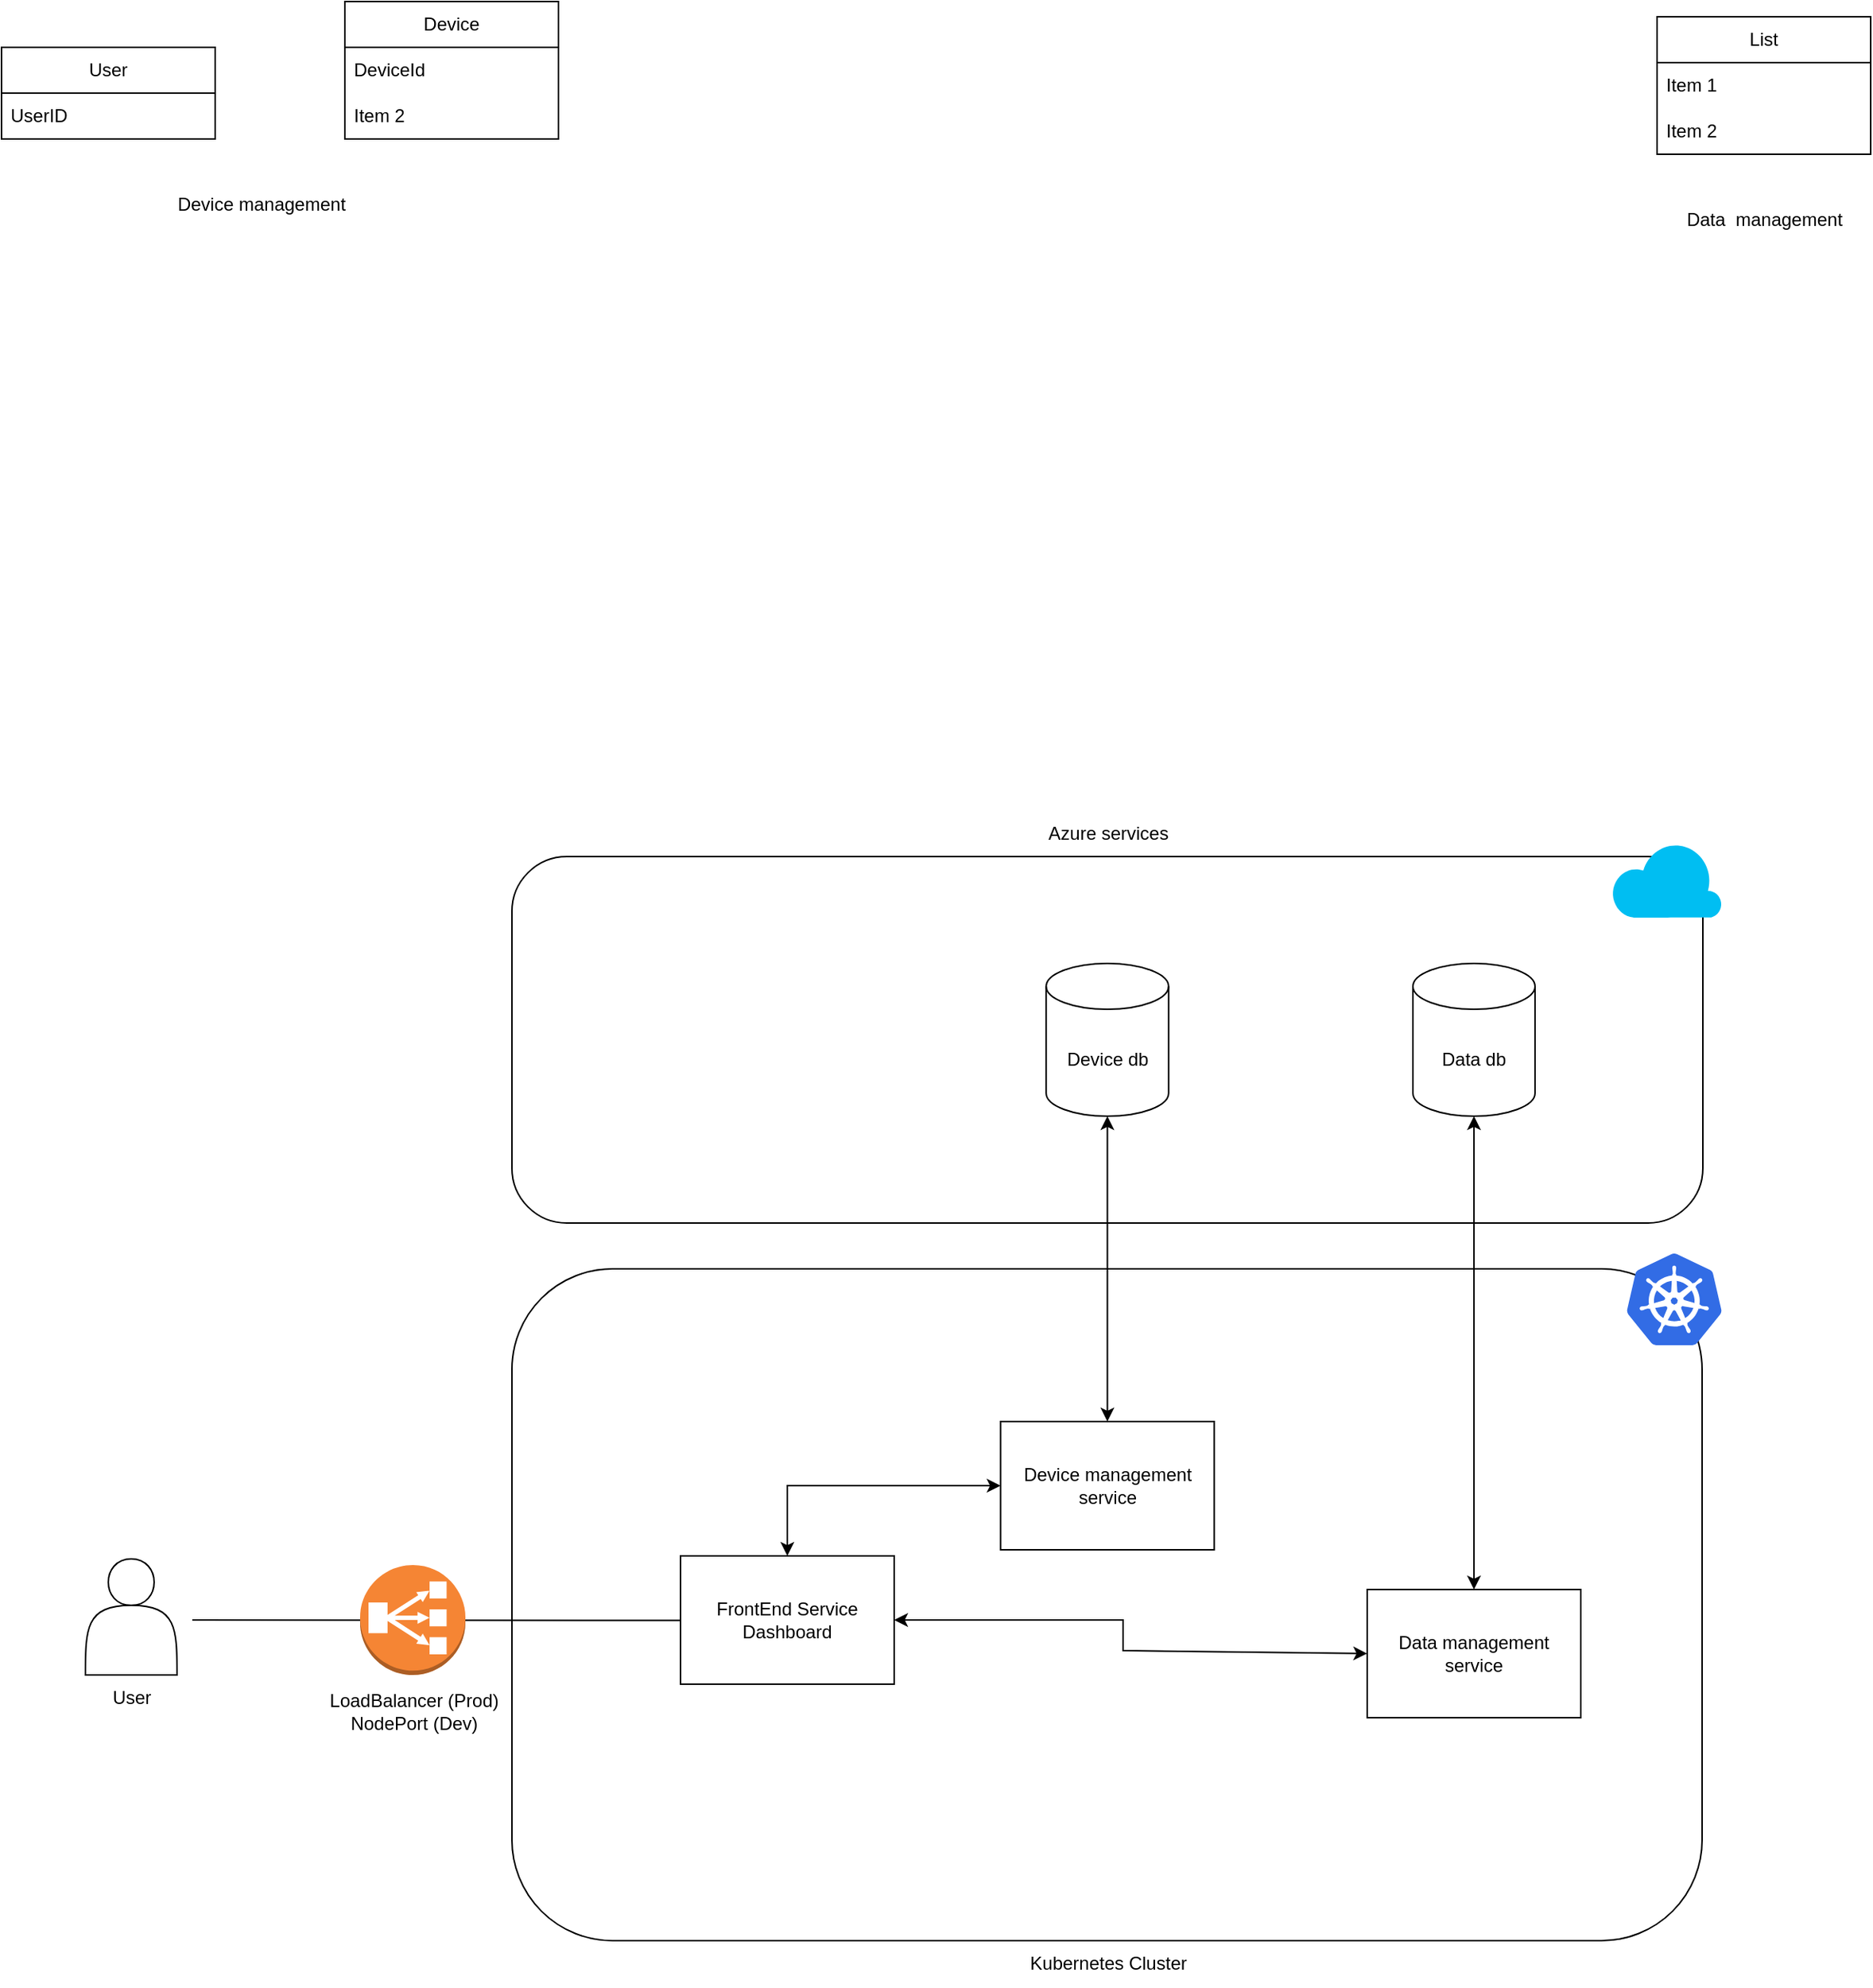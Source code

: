 <mxfile version="23.1.5" type="device">
  <diagram name="Page-1" id="cN2ZQ1pJpVs24Pwqs2Vj">
    <mxGraphModel dx="2764" dy="2118" grid="1" gridSize="10" guides="1" tooltips="1" connect="1" arrows="1" fold="1" page="1" pageScale="1" pageWidth="850" pageHeight="1100" math="0" shadow="0">
      <root>
        <mxCell id="0" />
        <mxCell id="1" parent="0" />
        <mxCell id="huWCSVCDS55-CS-_80Ni-5" value="" style="rounded=1;whiteSpace=wrap;html=1;" vertex="1" parent="1">
          <mxGeometry x="89.5" y="-130" width="780.5" height="240" as="geometry" />
        </mxCell>
        <mxCell id="p8LwrQr4XJFd5S_BHjw_-35" value="" style="rounded=1;whiteSpace=wrap;html=1;" parent="1" vertex="1">
          <mxGeometry x="89.5" y="140" width="780" height="440" as="geometry" />
        </mxCell>
        <mxCell id="p8LwrQr4XJFd5S_BHjw_-33" value="" style="image;sketch=0;aspect=fixed;html=1;points=[];align=center;fontSize=12;image=img/lib/mscae/Kubernetes.svg;" parent="1" vertex="1">
          <mxGeometry x="820" y="130" width="62.5" height="60" as="geometry" />
        </mxCell>
        <mxCell id="DBuo7VZgZLoLimfe92VZ-2" value="" style="endArrow=none;html=1;rounded=0;exitX=0.005;exitY=0.63;exitDx=0;exitDy=0;exitPerimeter=0;" parent="1" edge="1">
          <mxGeometry width="50" height="50" relative="1" as="geometry">
            <mxPoint x="200.25" y="370.24" as="sourcePoint" />
            <mxPoint x="-120" y="370" as="targetPoint" />
          </mxGeometry>
        </mxCell>
        <mxCell id="huWCSVCDS55-CS-_80Ni-1" value="" style="shape=actor;whiteSpace=wrap;html=1;" vertex="1" parent="1">
          <mxGeometry x="-190" y="330" width="60" height="76" as="geometry" />
        </mxCell>
        <mxCell id="huWCSVCDS55-CS-_80Ni-2" value="User" style="text;html=1;align=center;verticalAlign=middle;resizable=0;points=[];autosize=1;strokeColor=none;fillColor=none;" vertex="1" parent="1">
          <mxGeometry x="-185" y="406" width="50" height="30" as="geometry" />
        </mxCell>
        <mxCell id="huWCSVCDS55-CS-_80Ni-3" value="Kubernetes Cluster" style="text;html=1;align=center;verticalAlign=middle;resizable=0;points=[];autosize=1;strokeColor=none;fillColor=none;" vertex="1" parent="1">
          <mxGeometry x="414.5" y="580" width="130" height="30" as="geometry" />
        </mxCell>
        <mxCell id="huWCSVCDS55-CS-_80Ni-4" value="" style="verticalLabelPosition=bottom;html=1;verticalAlign=top;align=center;strokeColor=none;fillColor=#00BEF2;shape=mxgraph.azure.cloud;" vertex="1" parent="1">
          <mxGeometry x="810" y="-140" width="72.5" height="50" as="geometry" />
        </mxCell>
        <mxCell id="huWCSVCDS55-CS-_80Ni-6" value="Azure services" style="text;html=1;align=center;verticalAlign=middle;resizable=0;points=[];autosize=1;strokeColor=none;fillColor=none;" vertex="1" parent="1">
          <mxGeometry x="429.75" y="-160" width="100" height="30" as="geometry" />
        </mxCell>
        <mxCell id="huWCSVCDS55-CS-_80Ni-7" value="Device db" style="shape=cylinder3;whiteSpace=wrap;html=1;boundedLbl=1;backgroundOutline=1;size=15;" vertex="1" parent="1">
          <mxGeometry x="439.62" y="-60" width="80.25" height="100" as="geometry" />
        </mxCell>
        <mxCell id="huWCSVCDS55-CS-_80Ni-8" value="Data db" style="shape=cylinder3;whiteSpace=wrap;html=1;boundedLbl=1;backgroundOutline=1;size=15;" vertex="1" parent="1">
          <mxGeometry x="680" y="-60" width="80" height="100" as="geometry" />
        </mxCell>
        <mxCell id="huWCSVCDS55-CS-_80Ni-9" value="" style="outlineConnect=0;dashed=0;verticalLabelPosition=bottom;verticalAlign=top;align=center;html=1;shape=mxgraph.aws3.classic_load_balancer;fillColor=#F58534;gradientColor=none;" vertex="1" parent="1">
          <mxGeometry x="-10" y="334" width="69" height="72" as="geometry" />
        </mxCell>
        <mxCell id="huWCSVCDS55-CS-_80Ni-10" value="LoadBalancer (Prod)&lt;br&gt;NodePort (Dev)" style="text;html=1;align=center;verticalAlign=middle;resizable=0;points=[];autosize=1;strokeColor=none;fillColor=none;" vertex="1" parent="1">
          <mxGeometry x="-40.5" y="410" width="130" height="40" as="geometry" />
        </mxCell>
        <mxCell id="huWCSVCDS55-CS-_80Ni-11" value="FrontEnd Service&lt;br&gt;Dashboard" style="rounded=0;whiteSpace=wrap;html=1;" vertex="1" parent="1">
          <mxGeometry x="200" y="328" width="140" height="84" as="geometry" />
        </mxCell>
        <mxCell id="huWCSVCDS55-CS-_80Ni-12" value="Device management service" style="rounded=0;whiteSpace=wrap;html=1;" vertex="1" parent="1">
          <mxGeometry x="409.75" y="240" width="140" height="84" as="geometry" />
        </mxCell>
        <mxCell id="huWCSVCDS55-CS-_80Ni-13" value="Data management service" style="rounded=0;whiteSpace=wrap;html=1;" vertex="1" parent="1">
          <mxGeometry x="650" y="350" width="140" height="84" as="geometry" />
        </mxCell>
        <mxCell id="huWCSVCDS55-CS-_80Ni-14" value="" style="endArrow=classic;startArrow=classic;html=1;rounded=0;exitX=0.5;exitY=0;exitDx=0;exitDy=0;entryX=0;entryY=0.5;entryDx=0;entryDy=0;" edge="1" parent="1" source="huWCSVCDS55-CS-_80Ni-11" target="huWCSVCDS55-CS-_80Ni-12">
          <mxGeometry width="50" height="50" relative="1" as="geometry">
            <mxPoint x="500" y="250" as="sourcePoint" />
            <mxPoint x="550" y="200" as="targetPoint" />
            <Array as="points">
              <mxPoint x="270" y="282" />
            </Array>
          </mxGeometry>
        </mxCell>
        <mxCell id="huWCSVCDS55-CS-_80Ni-15" value="" style="endArrow=classic;startArrow=classic;html=1;rounded=0;entryX=0;entryY=0.5;entryDx=0;entryDy=0;exitX=1;exitY=0.5;exitDx=0;exitDy=0;" edge="1" parent="1" source="huWCSVCDS55-CS-_80Ni-11" target="huWCSVCDS55-CS-_80Ni-13">
          <mxGeometry width="50" height="50" relative="1" as="geometry">
            <mxPoint x="500" y="250" as="sourcePoint" />
            <mxPoint x="550" y="200" as="targetPoint" />
            <Array as="points">
              <mxPoint x="490" y="370" />
              <mxPoint x="490" y="390" />
            </Array>
          </mxGeometry>
        </mxCell>
        <mxCell id="huWCSVCDS55-CS-_80Ni-16" value="" style="endArrow=classic;startArrow=classic;html=1;rounded=0;exitX=0.5;exitY=0;exitDx=0;exitDy=0;entryX=0.5;entryY=1;entryDx=0;entryDy=0;entryPerimeter=0;" edge="1" parent="1" source="huWCSVCDS55-CS-_80Ni-12" target="huWCSVCDS55-CS-_80Ni-7">
          <mxGeometry width="50" height="50" relative="1" as="geometry">
            <mxPoint x="610" y="230" as="sourcePoint" />
            <mxPoint x="660" y="180" as="targetPoint" />
          </mxGeometry>
        </mxCell>
        <mxCell id="huWCSVCDS55-CS-_80Ni-17" value="" style="endArrow=classic;startArrow=classic;html=1;rounded=0;exitX=0.5;exitY=0;exitDx=0;exitDy=0;entryX=0.5;entryY=1;entryDx=0;entryDy=0;entryPerimeter=0;" edge="1" parent="1" source="huWCSVCDS55-CS-_80Ni-13" target="huWCSVCDS55-CS-_80Ni-8">
          <mxGeometry width="50" height="50" relative="1" as="geometry">
            <mxPoint x="610" y="230" as="sourcePoint" />
            <mxPoint x="660" y="180" as="targetPoint" />
          </mxGeometry>
        </mxCell>
        <mxCell id="huWCSVCDS55-CS-_80Ni-18" value="Device management" style="text;html=1;align=center;verticalAlign=middle;resizable=0;points=[];autosize=1;strokeColor=none;fillColor=none;" vertex="1" parent="1">
          <mxGeometry x="-140" y="-572" width="130" height="30" as="geometry" />
        </mxCell>
        <mxCell id="huWCSVCDS55-CS-_80Ni-19" value="Data&amp;nbsp; management" style="text;html=1;align=center;verticalAlign=middle;resizable=0;points=[];autosize=1;strokeColor=none;fillColor=none;" vertex="1" parent="1">
          <mxGeometry x="845" y="-562" width="130" height="30" as="geometry" />
        </mxCell>
        <mxCell id="huWCSVCDS55-CS-_80Ni-22" value="User" style="swimlane;fontStyle=0;childLayout=stackLayout;horizontal=1;startSize=30;horizontalStack=0;resizeParent=1;resizeParentMax=0;resizeLast=0;collapsible=1;marginBottom=0;whiteSpace=wrap;html=1;" vertex="1" parent="1">
          <mxGeometry x="-245" y="-660" width="140" height="60" as="geometry" />
        </mxCell>
        <mxCell id="huWCSVCDS55-CS-_80Ni-23" value="UserID" style="text;strokeColor=none;fillColor=none;align=left;verticalAlign=middle;spacingLeft=4;spacingRight=4;overflow=hidden;points=[[0,0.5],[1,0.5]];portConstraint=eastwest;rotatable=0;whiteSpace=wrap;html=1;" vertex="1" parent="huWCSVCDS55-CS-_80Ni-22">
          <mxGeometry y="30" width="140" height="30" as="geometry" />
        </mxCell>
        <mxCell id="huWCSVCDS55-CS-_80Ni-27" value="List" style="swimlane;fontStyle=0;childLayout=stackLayout;horizontal=1;startSize=30;horizontalStack=0;resizeParent=1;resizeParentMax=0;resizeLast=0;collapsible=1;marginBottom=0;whiteSpace=wrap;html=1;" vertex="1" parent="1">
          <mxGeometry x="840" y="-680" width="140" height="90" as="geometry" />
        </mxCell>
        <mxCell id="huWCSVCDS55-CS-_80Ni-28" value="Item 1" style="text;strokeColor=none;fillColor=none;align=left;verticalAlign=middle;spacingLeft=4;spacingRight=4;overflow=hidden;points=[[0,0.5],[1,0.5]];portConstraint=eastwest;rotatable=0;whiteSpace=wrap;html=1;" vertex="1" parent="huWCSVCDS55-CS-_80Ni-27">
          <mxGeometry y="30" width="140" height="30" as="geometry" />
        </mxCell>
        <mxCell id="huWCSVCDS55-CS-_80Ni-29" value="Item 2" style="text;strokeColor=none;fillColor=none;align=left;verticalAlign=middle;spacingLeft=4;spacingRight=4;overflow=hidden;points=[[0,0.5],[1,0.5]];portConstraint=eastwest;rotatable=0;whiteSpace=wrap;html=1;" vertex="1" parent="huWCSVCDS55-CS-_80Ni-27">
          <mxGeometry y="60" width="140" height="30" as="geometry" />
        </mxCell>
        <mxCell id="huWCSVCDS55-CS-_80Ni-31" value="Device" style="swimlane;fontStyle=0;childLayout=stackLayout;horizontal=1;startSize=30;horizontalStack=0;resizeParent=1;resizeParentMax=0;resizeLast=0;collapsible=1;marginBottom=0;whiteSpace=wrap;html=1;" vertex="1" parent="1">
          <mxGeometry x="-20" y="-690" width="140" height="90" as="geometry" />
        </mxCell>
        <mxCell id="huWCSVCDS55-CS-_80Ni-32" value="DeviceId" style="text;strokeColor=none;fillColor=none;align=left;verticalAlign=middle;spacingLeft=4;spacingRight=4;overflow=hidden;points=[[0,0.5],[1,0.5]];portConstraint=eastwest;rotatable=0;whiteSpace=wrap;html=1;" vertex="1" parent="huWCSVCDS55-CS-_80Ni-31">
          <mxGeometry y="30" width="140" height="30" as="geometry" />
        </mxCell>
        <mxCell id="huWCSVCDS55-CS-_80Ni-33" value="Item 2" style="text;strokeColor=none;fillColor=none;align=left;verticalAlign=middle;spacingLeft=4;spacingRight=4;overflow=hidden;points=[[0,0.5],[1,0.5]];portConstraint=eastwest;rotatable=0;whiteSpace=wrap;html=1;" vertex="1" parent="huWCSVCDS55-CS-_80Ni-31">
          <mxGeometry y="60" width="140" height="30" as="geometry" />
        </mxCell>
      </root>
    </mxGraphModel>
  </diagram>
</mxfile>
